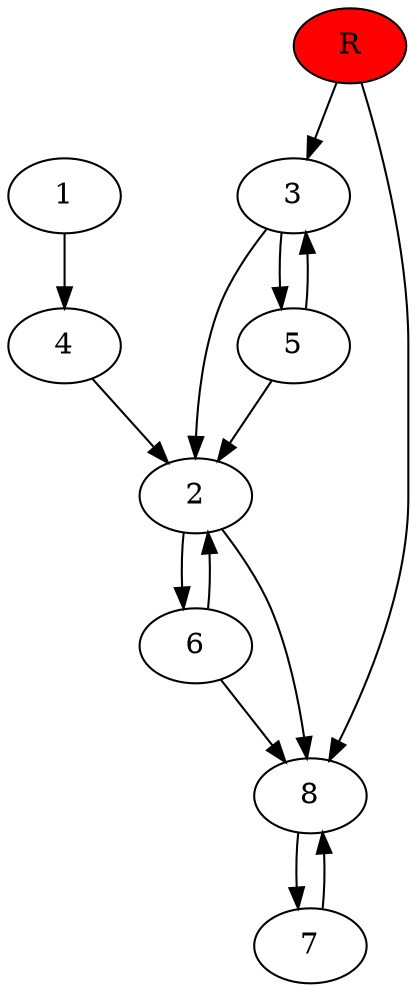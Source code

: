 digraph prb28253 {
	1
	2
	3
	4
	5
	6
	7
	8
	R [fillcolor="#ff0000" style=filled]
	1 -> 4
	2 -> 6
	2 -> 8
	3 -> 2
	3 -> 5
	4 -> 2
	5 -> 2
	5 -> 3
	6 -> 2
	6 -> 8
	7 -> 8
	8 -> 7
	R -> 3
	R -> 8
}
